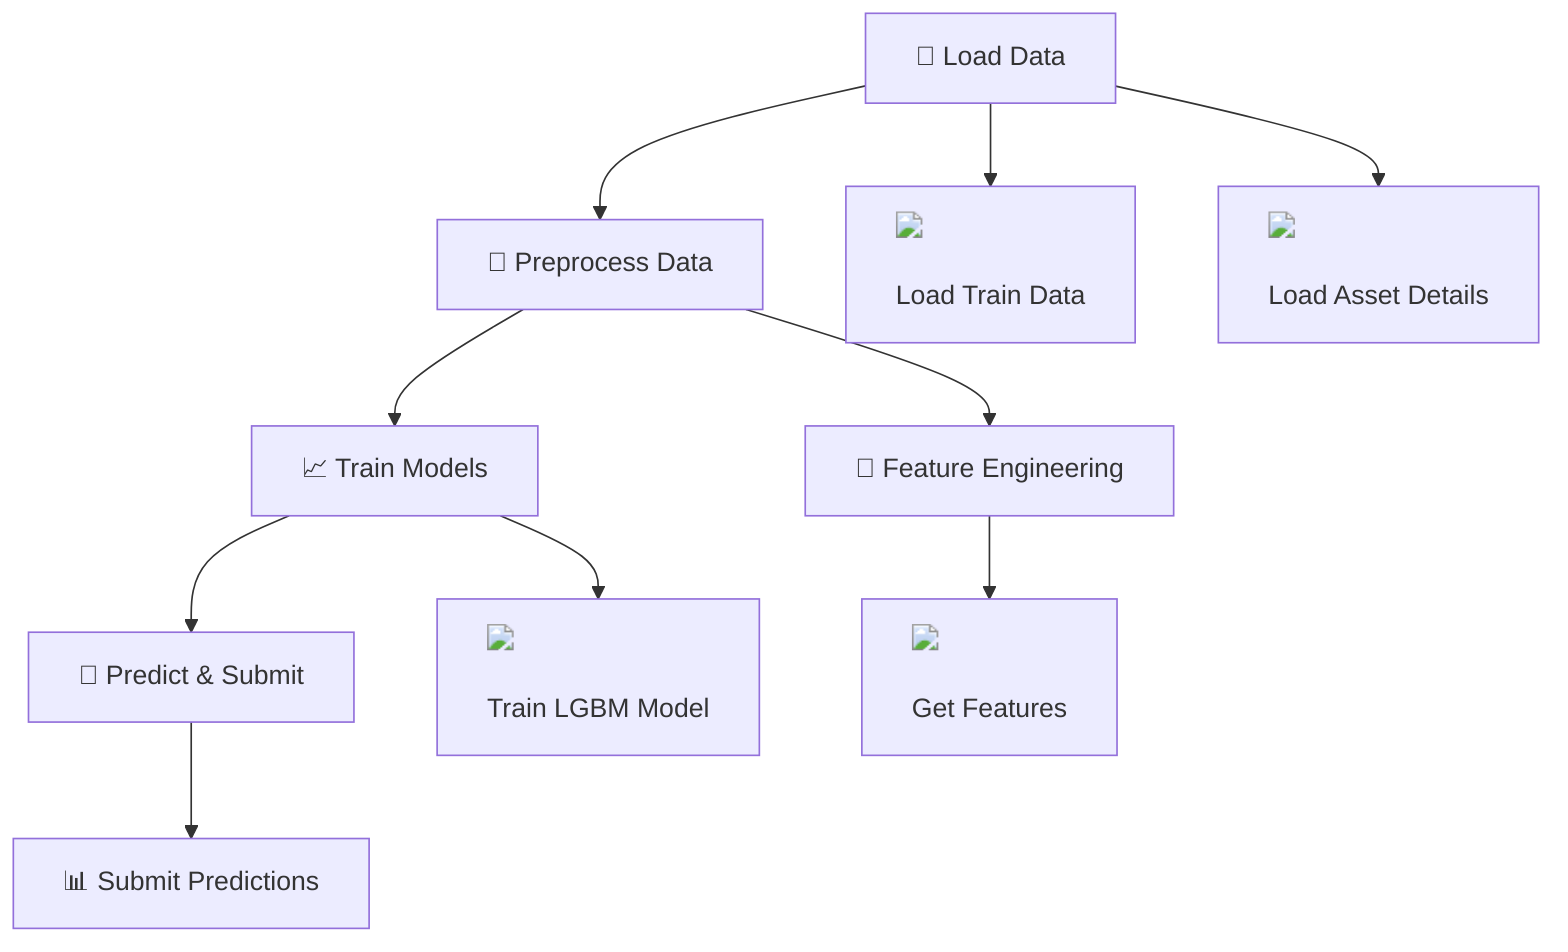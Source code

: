 graph TD;
    A["📂 Load Data"] --> B["🧠 Preprocess Data"];
    B --> C["📈 Train Models"];
    C --> D["🧪 Predict & Submit"];
    
    A --> E["<img src='icons/file.svg'/> <br/> Load Train Data"];
    A --> F["<img src='icons/file.svg'/> <br/> Load Asset Details"];
    
    B --> G["🔎 Feature Engineering"];
    G --> H["<img src='icons/column_split.svg'/> <br/> Get Features"];
    
    C --> I["<img src='icons/brain.svg'/> <br/> Train LGBM Model"];
    
    D --> J["📊 Submit Predictions"];